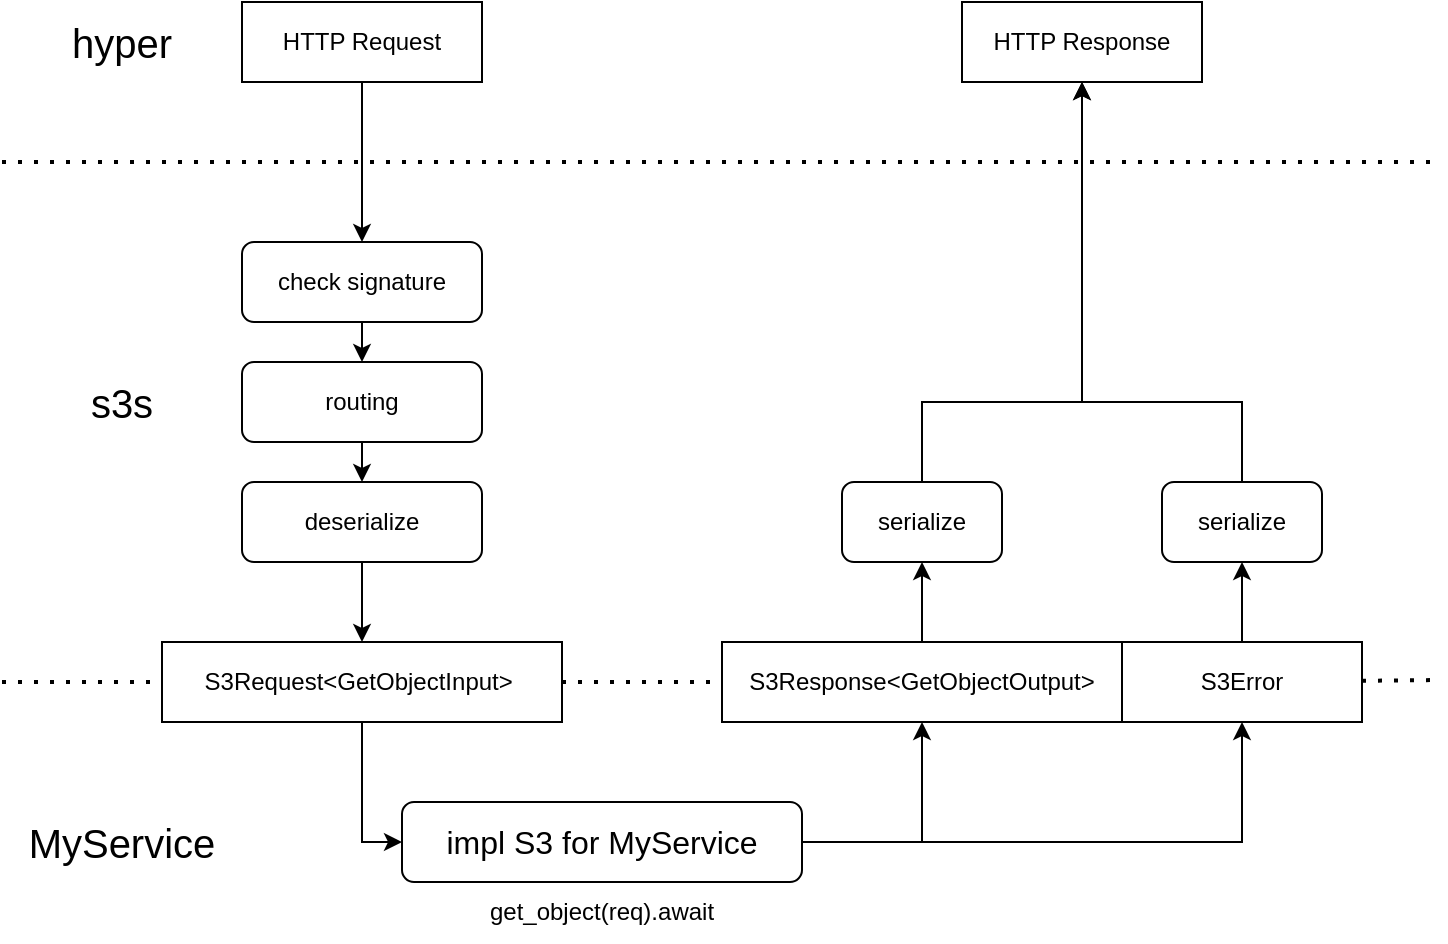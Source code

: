 <mxfile scale="1" border="20">
    <diagram id="U-4mjK2Da4UuaZ3eeNt7" name="第 1 页">
        <mxGraphModel dx="1066" dy="652" grid="1" gridSize="20" guides="1" tooltips="1" connect="1" arrows="1" fold="1" page="1" pageScale="1" pageWidth="827" pageHeight="1169" background="#FFFFFF" math="0" shadow="0">
            <root>
                <mxCell id="0"/>
                <mxCell id="1" parent="0"/>
                <mxCell id="40" value="" style="endArrow=none;dashed=1;html=1;dashPattern=1 3;strokeWidth=2;startArrow=none;" parent="1" edge="1" source="26">
                    <mxGeometry width="50" height="50" relative="1" as="geometry">
                        <mxPoint x="80" y="480" as="sourcePoint"/>
                        <mxPoint x="800" y="479" as="targetPoint"/>
                    </mxGeometry>
                </mxCell>
                <mxCell id="36" style="edgeStyle=none;html=1;entryX=0.5;entryY=0;entryDx=0;entryDy=0;" parent="1" source="2" target="35" edge="1">
                    <mxGeometry relative="1" as="geometry"/>
                </mxCell>
                <mxCell id="4" value="hyper" style="text;html=1;strokeColor=none;fillColor=none;align=center;verticalAlign=middle;whiteSpace=wrap;rounded=0;fontSize=20;" parent="1" vertex="1">
                    <mxGeometry x="80" y="140" width="120" height="40" as="geometry"/>
                </mxCell>
                <mxCell id="46" style="edgeStyle=orthogonalEdgeStyle;rounded=0;html=1;entryX=0.5;entryY=0;entryDx=0;entryDy=0;" parent="1" source="6" target="12" edge="1">
                    <mxGeometry relative="1" as="geometry"/>
                </mxCell>
                <mxCell id="6" value="deserialize" style="rounded=1;whiteSpace=wrap;html=1;" parent="1" vertex="1">
                    <mxGeometry x="200" y="380" width="120" height="40" as="geometry"/>
                </mxCell>
                <mxCell id="30" style="edgeStyle=orthogonalEdgeStyle;rounded=0;html=1;entryX=0.5;entryY=1;entryDx=0;entryDy=0;fontFamily=Helvetica;fontSize=12;" parent="1" source="7" target="3" edge="1">
                    <mxGeometry relative="1" as="geometry">
                        <Array as="points">
                            <mxPoint x="540" y="340"/>
                            <mxPoint x="620" y="340"/>
                        </Array>
                    </mxGeometry>
                </mxCell>
                <mxCell id="7" value="serialize" style="rounded=1;whiteSpace=wrap;html=1;" parent="1" vertex="1">
                    <mxGeometry x="500" y="380" width="80" height="40" as="geometry"/>
                </mxCell>
                <mxCell id="9" value="s3s" style="text;html=1;strokeColor=none;fillColor=none;align=center;verticalAlign=middle;whiteSpace=wrap;rounded=0;fontSize=20;" parent="1" vertex="1">
                    <mxGeometry x="80" y="320" width="120" height="40" as="geometry"/>
                </mxCell>
                <mxCell id="15" style="edgeStyle=none;html=1;entryX=0.5;entryY=1;entryDx=0;entryDy=0;fontFamily=Times New Roman;fontSize=12;" parent="1" source="13" target="7" edge="1">
                    <mxGeometry relative="1" as="geometry"/>
                </mxCell>
                <mxCell id="17" value="MyService" style="text;html=1;strokeColor=none;fillColor=none;align=center;verticalAlign=middle;whiteSpace=wrap;rounded=0;fontSize=20;" parent="1" vertex="1">
                    <mxGeometry x="80" y="540" width="120" height="40" as="geometry"/>
                </mxCell>
                <mxCell id="25" style="edgeStyle=orthogonalEdgeStyle;html=1;entryX=0.5;entryY=1;entryDx=0;entryDy=0;fontFamily=Helvetica;fontSize=12;rounded=0;" parent="1" source="21" target="13" edge="1">
                    <mxGeometry relative="1" as="geometry">
                        <Array as="points">
                            <mxPoint x="540" y="560"/>
                        </Array>
                    </mxGeometry>
                </mxCell>
                <mxCell id="27" style="edgeStyle=orthogonalEdgeStyle;rounded=0;html=1;entryX=0.5;entryY=1;entryDx=0;entryDy=0;fontFamily=Helvetica;fontSize=12;" parent="1" source="21" target="26" edge="1">
                    <mxGeometry relative="1" as="geometry"/>
                </mxCell>
                <mxCell id="21" value="impl S3 for MyService" style="rounded=1;whiteSpace=wrap;html=1;fontSize=16;" parent="1" vertex="1">
                    <mxGeometry x="280" y="540" width="200" height="40" as="geometry"/>
                </mxCell>
                <mxCell id="23" value="get_object(req).await" style="text;html=1;strokeColor=none;fillColor=none;align=center;verticalAlign=middle;whiteSpace=wrap;rounded=0;fontFamily=Helvetica;fontSize=12;" parent="1" vertex="1">
                    <mxGeometry x="280" y="580" width="200" height="30" as="geometry"/>
                </mxCell>
                <mxCell id="29" style="edgeStyle=orthogonalEdgeStyle;rounded=0;html=1;entryX=0.5;entryY=1;entryDx=0;entryDy=0;fontFamily=Helvetica;fontSize=12;" parent="1" source="26" target="28" edge="1">
                    <mxGeometry relative="1" as="geometry"/>
                </mxCell>
                <mxCell id="31" style="edgeStyle=orthogonalEdgeStyle;rounded=0;html=1;fontFamily=Helvetica;fontSize=12;" parent="1" source="28" target="3" edge="1">
                    <mxGeometry relative="1" as="geometry">
                        <Array as="points">
                            <mxPoint x="700" y="340"/>
                            <mxPoint x="620" y="340"/>
                        </Array>
                    </mxGeometry>
                </mxCell>
                <mxCell id="28" value="serialize" style="rounded=1;whiteSpace=wrap;html=1;" parent="1" vertex="1">
                    <mxGeometry x="660" y="380" width="80" height="40" as="geometry"/>
                </mxCell>
                <mxCell id="38" style="edgeStyle=none;html=1;exitX=0.5;exitY=1;exitDx=0;exitDy=0;entryX=0.5;entryY=0;entryDx=0;entryDy=0;" parent="1" source="34" target="6" edge="1">
                    <mxGeometry relative="1" as="geometry"/>
                </mxCell>
                <mxCell id="34" value="routing" style="rounded=1;whiteSpace=wrap;html=1;" parent="1" vertex="1">
                    <mxGeometry x="200" y="320" width="120" height="40" as="geometry"/>
                </mxCell>
                <mxCell id="37" style="edgeStyle=none;html=1;exitX=0.5;exitY=1;exitDx=0;exitDy=0;entryX=0.5;entryY=0;entryDx=0;entryDy=0;" parent="1" source="35" target="34" edge="1">
                    <mxGeometry relative="1" as="geometry"/>
                </mxCell>
                <mxCell id="35" value="check signature" style="rounded=1;whiteSpace=wrap;html=1;" parent="1" vertex="1">
                    <mxGeometry x="200" y="260" width="120" height="40" as="geometry"/>
                </mxCell>
                <mxCell id="39" value="" style="endArrow=none;dashed=1;html=1;dashPattern=1 3;strokeWidth=2;startArrow=none;" parent="1" edge="1">
                    <mxGeometry width="50" height="50" relative="1" as="geometry">
                        <mxPoint x="80" y="220" as="sourcePoint"/>
                        <mxPoint x="800" y="220" as="targetPoint"/>
                    </mxGeometry>
                </mxCell>
                <mxCell id="45" style="edgeStyle=orthogonalEdgeStyle;html=1;entryX=0;entryY=0.5;entryDx=0;entryDy=0;rounded=0;" parent="1" source="12" target="21" edge="1">
                    <mxGeometry relative="1" as="geometry"/>
                </mxCell>
                <mxCell id="2" value="HTTP Request" style="rounded=0;whiteSpace=wrap;html=1;" parent="1" vertex="1">
                    <mxGeometry x="200" y="140" width="120" height="40" as="geometry"/>
                </mxCell>
                <mxCell id="3" value="HTTP Response" style="rounded=0;whiteSpace=wrap;html=1;" parent="1" vertex="1">
                    <mxGeometry x="560" y="140" width="120" height="40" as="geometry"/>
                </mxCell>
                <mxCell id="47" value="" style="endArrow=none;dashed=1;html=1;dashPattern=1 3;strokeWidth=2;startArrow=none;" edge="1" parent="1" target="26">
                    <mxGeometry width="50" height="50" relative="1" as="geometry">
                        <mxPoint x="80.0" y="480" as="sourcePoint"/>
                        <mxPoint x="720" y="479.5" as="targetPoint"/>
                    </mxGeometry>
                </mxCell>
                <mxCell id="26" value="S3Error" style="rounded=0;whiteSpace=wrap;html=1;" parent="1" vertex="1">
                    <mxGeometry x="640" y="460" width="120" height="40" as="geometry"/>
                </mxCell>
                <mxCell id="13" value="S3Response&amp;lt;GetObjectOutput&amp;gt;" style="rounded=0;whiteSpace=wrap;html=1;" parent="1" vertex="1">
                    <mxGeometry x="440" y="460" width="200" height="40" as="geometry"/>
                </mxCell>
                <mxCell id="12" value="S3Request&amp;lt;GetObjectInput&amp;gt;&amp;nbsp;" style="rounded=0;whiteSpace=wrap;html=1;" parent="1" vertex="1">
                    <mxGeometry x="160" y="460" width="200" height="40" as="geometry"/>
                </mxCell>
            </root>
        </mxGraphModel>
    </diagram>
</mxfile>
